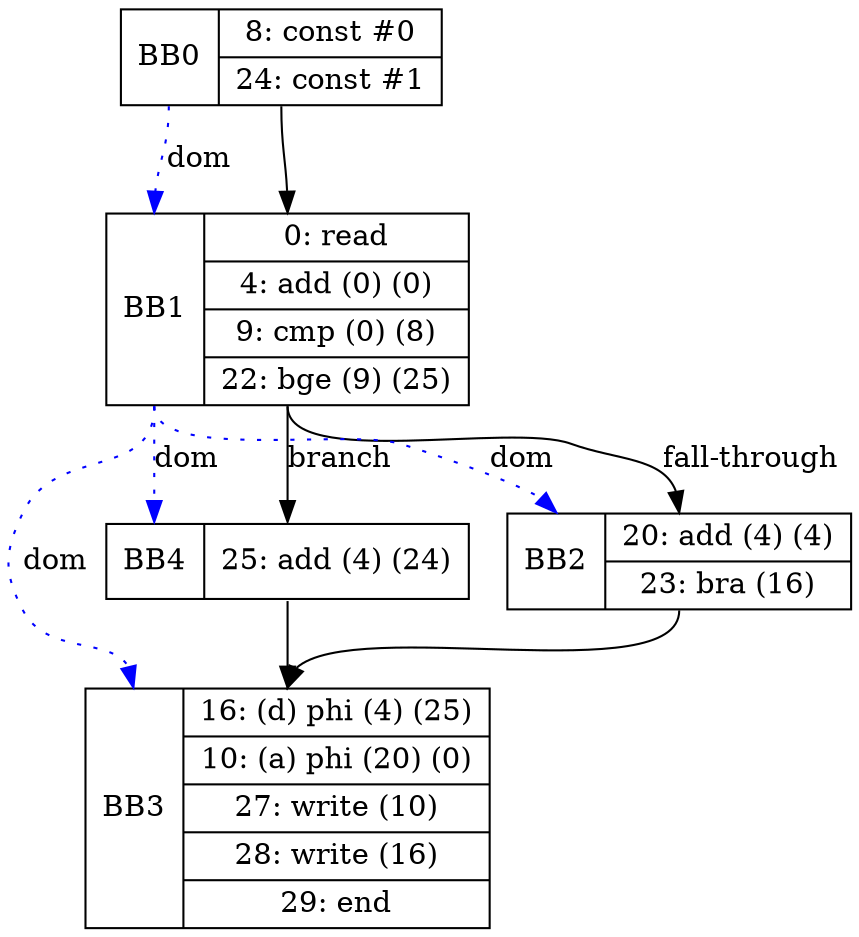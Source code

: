 digraph G {
	bb0 [shape=record, label="<b>BB0 | { 8: const #0 | 24: const #1 }"];


	bb1 [shape=record, label="<b>BB1 | { 0: read | 4: add (0) (0) | 9: cmp (0) (8) | 22: bge (9) (25) }"];
	bb1:s -> bb2:n [label="fall-through"];
	bb1:s -> bb4:n [label="branch"];
	bb0:b -> bb1:b [color=blue, style=dotted, label="dom"];


	bb2 [shape=record, label="<b>BB2 | { 20: add (4) (4) | 23: bra (16) }"];
	bb2:s -> bb3:n ;
	bb1:b -> bb2:b [color=blue, style=dotted, label="dom"];


	bb3 [shape=record, label="<b>BB3 | { 16: (d) phi (4) (25) | 10: (a) phi (20) (0) | 27: write (10) | 28: write (16) | 29: end }"];
	bb1:b -> bb3:b [color=blue, style=dotted, label="dom"];


	bb4 [shape=record, label="<b>BB4 | { 25: add (4) (24) }"];
	bb4:s -> bb3:n ;
	bb1:b -> bb4:b [color=blue, style=dotted, label="dom"];


	bb0:s -> bb1:n
}